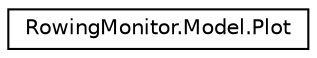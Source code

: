 digraph "Graphical Class Hierarchy"
{
  edge [fontname="Helvetica",fontsize="10",labelfontname="Helvetica",labelfontsize="10"];
  node [fontname="Helvetica",fontsize="10",shape=record];
  rankdir="LR";
  Node0 [label="RowingMonitor.Model.Plot",height=0.2,width=0.4,color="black", fillcolor="white", style="filled",URL="$class_rowing_monitor_1_1_model_1_1_plot.html"];
}
